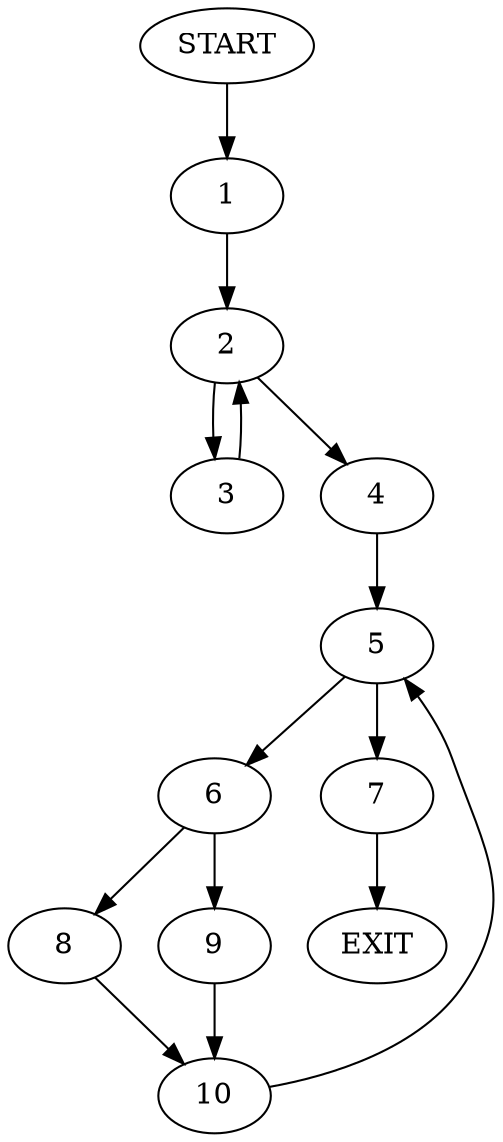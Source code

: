 digraph {
0 [label="START"]
11 [label="EXIT"]
0 -> 1
1 -> 2
2 -> 3
2 -> 4
3 -> 2
4 -> 5
5 -> 6
5 -> 7
6 -> 8
6 -> 9
7 -> 11
8 -> 10
9 -> 10
10 -> 5
}
